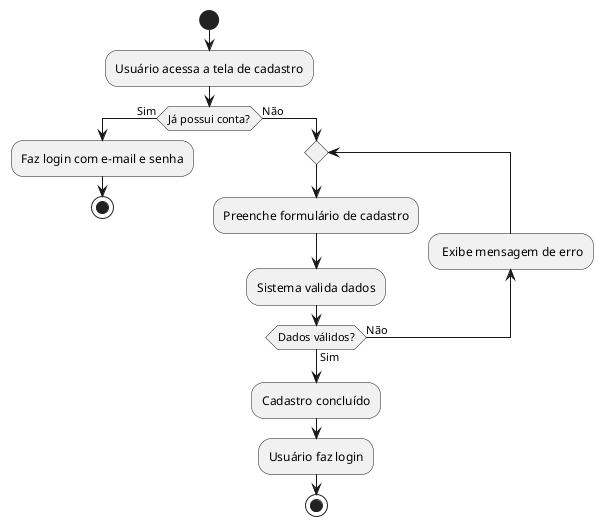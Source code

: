 @startuml
start
:Usuário acessa a tela de cadastro;
if (Já possui conta?) then (Sim)
  :Faz login com e-mail e senha;
  stop
else (Não)
repeat
  :Preenche formulário de cadastro;
  :Sistema valida dados;
  backward: Exibe mensagem de erro;
 repeat while (Dados válidos?) is (Não) not (Sim)
    :Cadastro concluído;
    :Usuário faz login;
    stop
  endif
@enduml